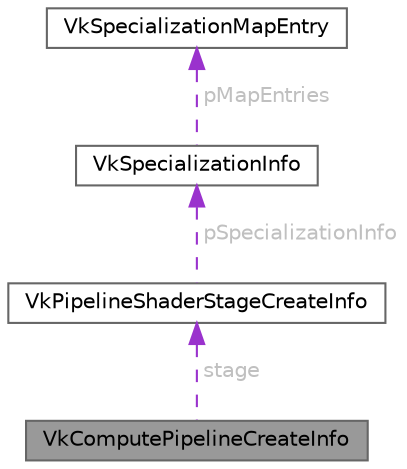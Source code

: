 digraph "VkComputePipelineCreateInfo"
{
 // LATEX_PDF_SIZE
  bgcolor="transparent";
  edge [fontname=Helvetica,fontsize=10,labelfontname=Helvetica,labelfontsize=10];
  node [fontname=Helvetica,fontsize=10,shape=box,height=0.2,width=0.4];
  Node1 [id="Node000001",label="VkComputePipelineCreateInfo",height=0.2,width=0.4,color="gray40", fillcolor="grey60", style="filled", fontcolor="black",tooltip=" "];
  Node2 -> Node1 [id="edge4_Node000001_Node000002",dir="back",color="darkorchid3",style="dashed",tooltip=" ",label=" stage",fontcolor="grey" ];
  Node2 [id="Node000002",label="VkPipelineShaderStageCreateInfo",height=0.2,width=0.4,color="gray40", fillcolor="white", style="filled",URL="$struct_vk_pipeline_shader_stage_create_info.html",tooltip=" "];
  Node3 -> Node2 [id="edge5_Node000002_Node000003",dir="back",color="darkorchid3",style="dashed",tooltip=" ",label=" pSpecializationInfo",fontcolor="grey" ];
  Node3 [id="Node000003",label="VkSpecializationInfo",height=0.2,width=0.4,color="gray40", fillcolor="white", style="filled",URL="$struct_vk_specialization_info.html",tooltip=" "];
  Node4 -> Node3 [id="edge6_Node000003_Node000004",dir="back",color="darkorchid3",style="dashed",tooltip=" ",label=" pMapEntries",fontcolor="grey" ];
  Node4 [id="Node000004",label="VkSpecializationMapEntry",height=0.2,width=0.4,color="gray40", fillcolor="white", style="filled",URL="$struct_vk_specialization_map_entry.html",tooltip=" "];
}
